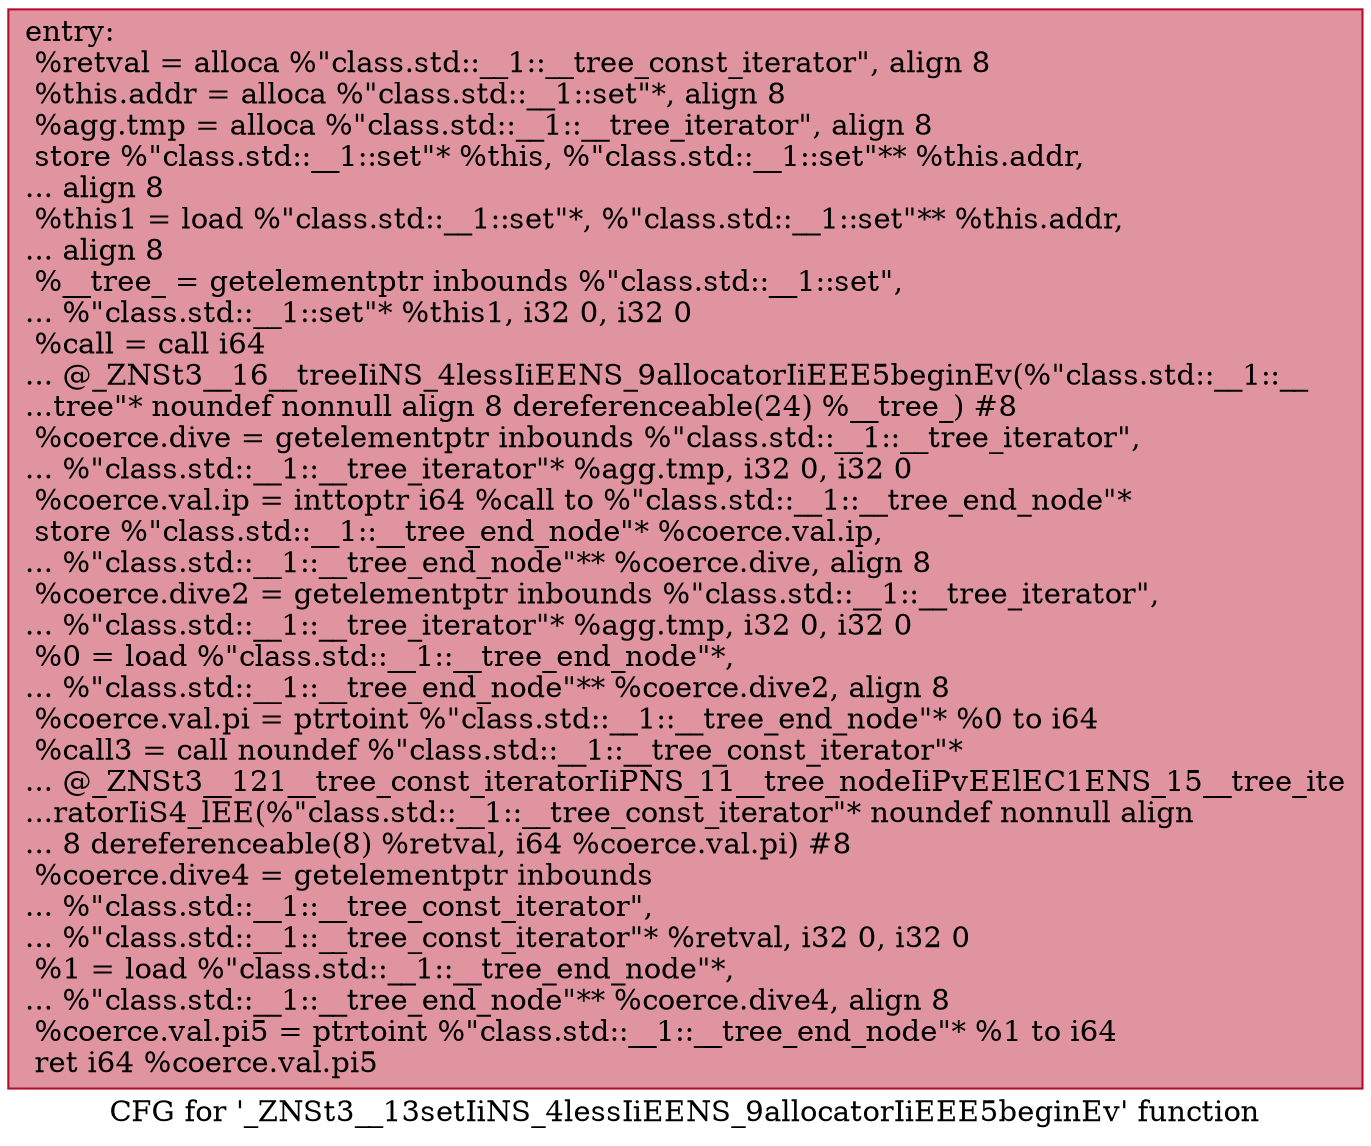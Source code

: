 digraph "CFG for '_ZNSt3__13setIiNS_4lessIiEENS_9allocatorIiEEE5beginEv' function" {
	label="CFG for '_ZNSt3__13setIiNS_4lessIiEENS_9allocatorIiEEE5beginEv' function";

	Node0x600002555b80 [shape=record,color="#b70d28ff", style=filled, fillcolor="#b70d2870",label="{entry:\l  %retval = alloca %\"class.std::__1::__tree_const_iterator\", align 8\l  %this.addr = alloca %\"class.std::__1::set\"*, align 8\l  %agg.tmp = alloca %\"class.std::__1::__tree_iterator\", align 8\l  store %\"class.std::__1::set\"* %this, %\"class.std::__1::set\"** %this.addr,\l... align 8\l  %this1 = load %\"class.std::__1::set\"*, %\"class.std::__1::set\"** %this.addr,\l... align 8\l  %__tree_ = getelementptr inbounds %\"class.std::__1::set\",\l... %\"class.std::__1::set\"* %this1, i32 0, i32 0\l  %call = call i64\l... @_ZNSt3__16__treeIiNS_4lessIiEENS_9allocatorIiEEE5beginEv(%\"class.std::__1::__\l...tree\"* noundef nonnull align 8 dereferenceable(24) %__tree_) #8\l  %coerce.dive = getelementptr inbounds %\"class.std::__1::__tree_iterator\",\l... %\"class.std::__1::__tree_iterator\"* %agg.tmp, i32 0, i32 0\l  %coerce.val.ip = inttoptr i64 %call to %\"class.std::__1::__tree_end_node\"*\l  store %\"class.std::__1::__tree_end_node\"* %coerce.val.ip,\l... %\"class.std::__1::__tree_end_node\"** %coerce.dive, align 8\l  %coerce.dive2 = getelementptr inbounds %\"class.std::__1::__tree_iterator\",\l... %\"class.std::__1::__tree_iterator\"* %agg.tmp, i32 0, i32 0\l  %0 = load %\"class.std::__1::__tree_end_node\"*,\l... %\"class.std::__1::__tree_end_node\"** %coerce.dive2, align 8\l  %coerce.val.pi = ptrtoint %\"class.std::__1::__tree_end_node\"* %0 to i64\l  %call3 = call noundef %\"class.std::__1::__tree_const_iterator\"*\l... @_ZNSt3__121__tree_const_iteratorIiPNS_11__tree_nodeIiPvEElEC1ENS_15__tree_ite\l...ratorIiS4_lEE(%\"class.std::__1::__tree_const_iterator\"* noundef nonnull align\l... 8 dereferenceable(8) %retval, i64 %coerce.val.pi) #8\l  %coerce.dive4 = getelementptr inbounds\l... %\"class.std::__1::__tree_const_iterator\",\l... %\"class.std::__1::__tree_const_iterator\"* %retval, i32 0, i32 0\l  %1 = load %\"class.std::__1::__tree_end_node\"*,\l... %\"class.std::__1::__tree_end_node\"** %coerce.dive4, align 8\l  %coerce.val.pi5 = ptrtoint %\"class.std::__1::__tree_end_node\"* %1 to i64\l  ret i64 %coerce.val.pi5\l}"];
}
